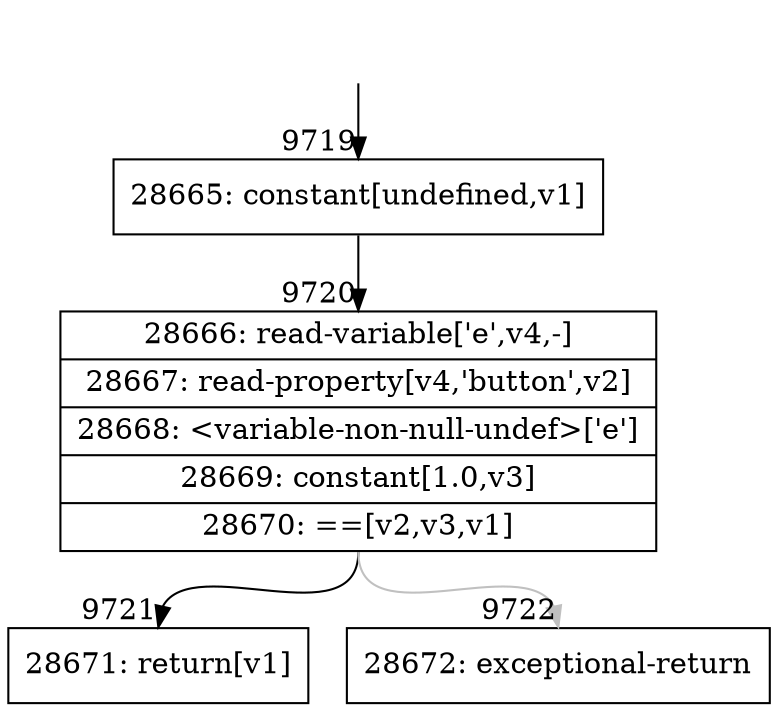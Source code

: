 digraph {
rankdir="TD"
BB_entry681[shape=none,label=""];
BB_entry681 -> BB9719 [tailport=s, headport=n, headlabel="    9719"]
BB9719 [shape=record label="{28665: constant[undefined,v1]}" ] 
BB9719 -> BB9720 [tailport=s, headport=n, headlabel="      9720"]
BB9720 [shape=record label="{28666: read-variable['e',v4,-]|28667: read-property[v4,'button',v2]|28668: \<variable-non-null-undef\>['e']|28669: constant[1.0,v3]|28670: ==[v2,v3,v1]}" ] 
BB9720 -> BB9721 [tailport=s, headport=n, headlabel="      9721"]
BB9720 -> BB9722 [tailport=s, headport=n, color=gray, headlabel="      9722"]
BB9721 [shape=record label="{28671: return[v1]}" ] 
BB9722 [shape=record label="{28672: exceptional-return}" ] 
//#$~ 13449
}
